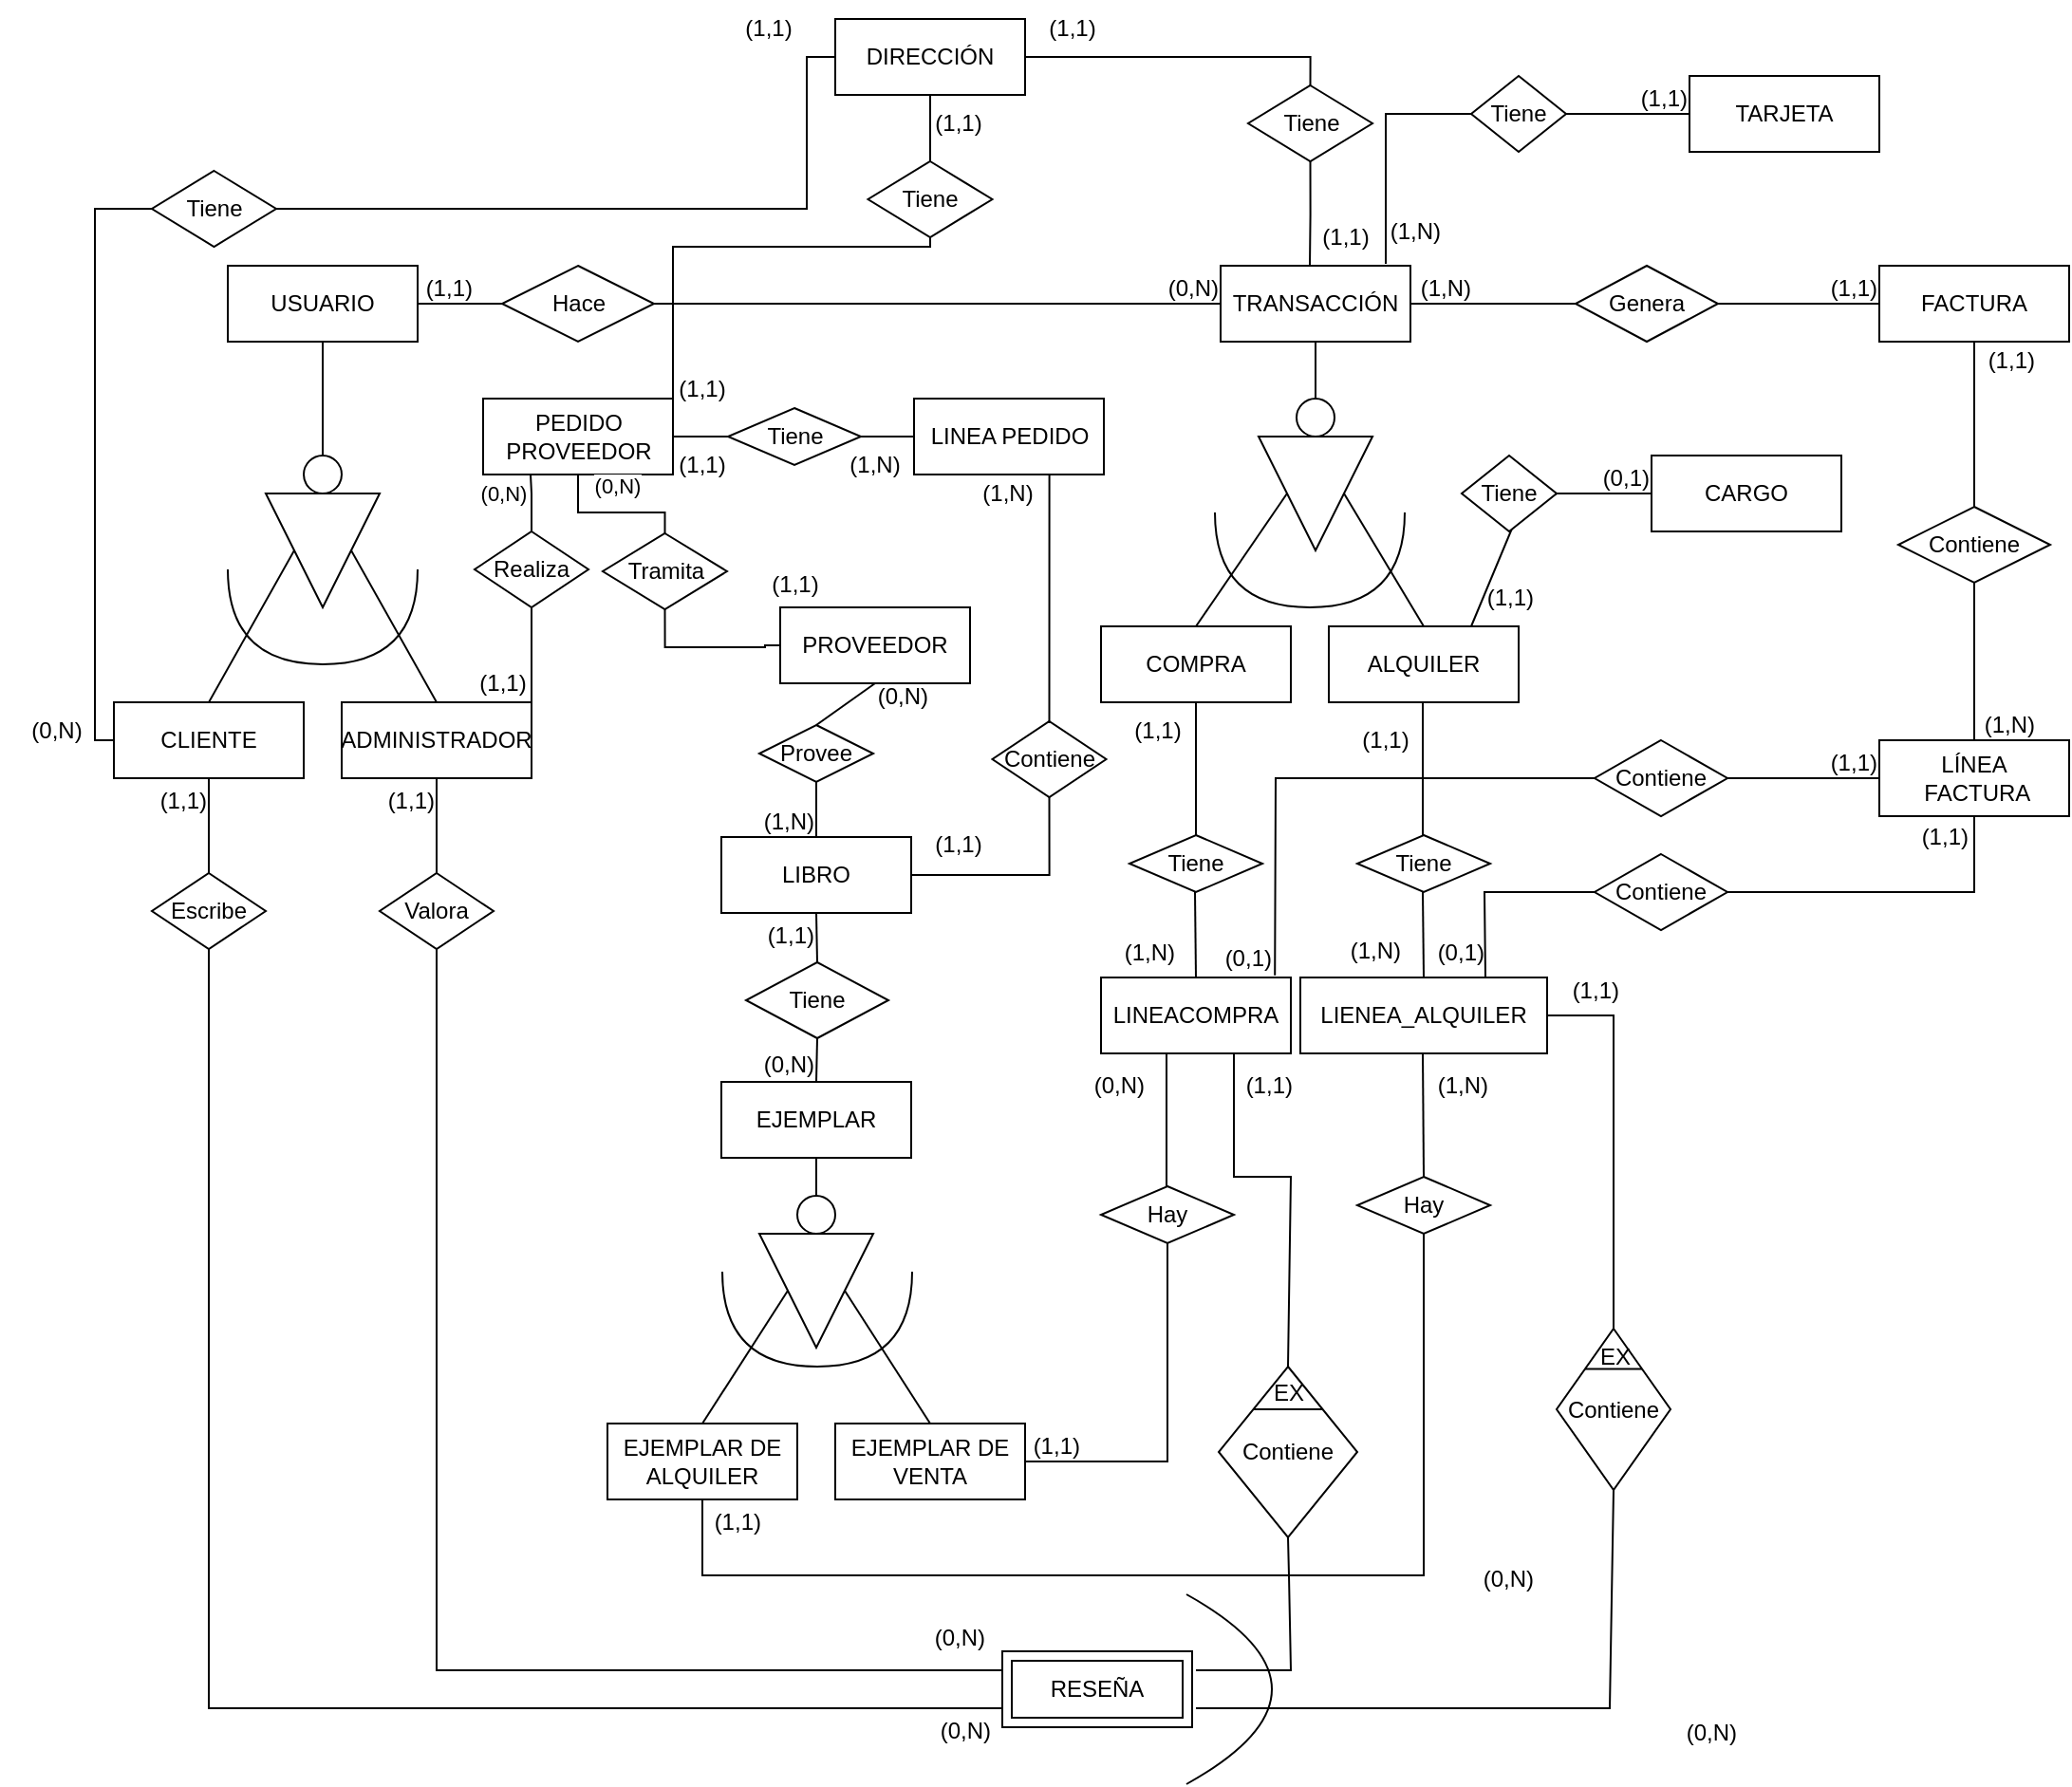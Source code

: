 <mxfile version="26.0.13">
  <diagram id="R2lEEEUBdFMjLlhIrx00" name="Page-1">
    <mxGraphModel dx="1678" dy="2019" grid="1" gridSize="10" guides="1" tooltips="1" connect="1" arrows="1" fold="1" page="1" pageScale="1" pageWidth="850" pageHeight="1100" math="0" shadow="0" extFonts="Permanent Marker^https://fonts.googleapis.com/css?family=Permanent+Marker">
      <root>
        <mxCell id="0" />
        <mxCell id="1" parent="0" />
        <mxCell id="oxlZo_RNe2t6R8mUSxhu-1" value="LIBRO" style="whiteSpace=wrap;html=1;align=center;" parent="1" vertex="1">
          <mxGeometry x="380" y="21" width="100" height="40" as="geometry" />
        </mxCell>
        <mxCell id="oxlZo_RNe2t6R8mUSxhu-2" value="EJEMPLAR" style="whiteSpace=wrap;html=1;align=center;" parent="1" vertex="1">
          <mxGeometry x="380" y="150" width="100" height="40" as="geometry" />
        </mxCell>
        <mxCell id="oxlZo_RNe2t6R8mUSxhu-3" value="EJEMPLAR DE ALQUILER" style="whiteSpace=wrap;html=1;align=center;" parent="1" vertex="1">
          <mxGeometry x="320" y="330" width="100" height="40" as="geometry" />
        </mxCell>
        <mxCell id="oxlZo_RNe2t6R8mUSxhu-4" value="EJEMPLAR DE VENTA" style="whiteSpace=wrap;html=1;align=center;" parent="1" vertex="1">
          <mxGeometry x="440" y="330" width="100" height="40" as="geometry" />
        </mxCell>
        <mxCell id="oxlZo_RNe2t6R8mUSxhu-6" value="USUARIO" style="whiteSpace=wrap;html=1;align=center;" parent="1" vertex="1">
          <mxGeometry x="120" y="-280" width="100" height="40" as="geometry" />
        </mxCell>
        <mxCell id="rbXRn1VliPKEy0PFDkKv-22" value="" style="edgeStyle=orthogonalEdgeStyle;rounded=0;orthogonalLoop=1;jettySize=auto;html=1;exitX=0;exitY=0.5;exitDx=0;exitDy=0;entryX=0;entryY=0.5;entryDx=0;entryDy=0;endArrow=none;startFill=0;" parent="1" source="eLg6kChl8dTraK4xcu2L-25" target="rbXRn1VliPKEy0PFDkKv-21" edge="1">
          <mxGeometry relative="1" as="geometry">
            <mxPoint x="-5" y="-30" as="sourcePoint" />
            <mxPoint x="425" y="-370" as="targetPoint" />
            <Array as="points">
              <mxPoint x="50" y="-310" />
              <mxPoint x="425" y="-310" />
              <mxPoint x="425" y="-390" />
            </Array>
          </mxGeometry>
        </mxCell>
        <mxCell id="oxlZo_RNe2t6R8mUSxhu-8" value="CLIENTE" style="whiteSpace=wrap;html=1;align=center;" parent="1" vertex="1">
          <mxGeometry x="60" y="-50" width="100" height="40" as="geometry" />
        </mxCell>
        <mxCell id="oxlZo_RNe2t6R8mUSxhu-9" value="ADMINISTRADOR" style="whiteSpace=wrap;html=1;align=center;" parent="1" vertex="1">
          <mxGeometry x="180" y="-50" width="100" height="40" as="geometry" />
        </mxCell>
        <mxCell id="oxlZo_RNe2t6R8mUSxhu-13" value="" style="triangle;whiteSpace=wrap;html=1;rotation=90;" parent="1" vertex="1">
          <mxGeometry x="140" y="-160" width="60" height="60" as="geometry" />
        </mxCell>
        <mxCell id="oxlZo_RNe2t6R8mUSxhu-14" value="" style="endArrow=none;html=1;rounded=0;entryX=0.5;entryY=1;entryDx=0;entryDy=0;exitX=0.5;exitY=0;exitDx=0;exitDy=0;" parent="1" source="oxlZo_RNe2t6R8mUSxhu-17" target="oxlZo_RNe2t6R8mUSxhu-6" edge="1">
          <mxGeometry width="50" height="50" relative="1" as="geometry">
            <mxPoint x="170" y="-190" as="sourcePoint" />
            <mxPoint x="450" y="-20" as="targetPoint" />
          </mxGeometry>
        </mxCell>
        <mxCell id="oxlZo_RNe2t6R8mUSxhu-15" value="" style="endArrow=none;html=1;rounded=0;entryX=0.5;entryY=1;entryDx=0;entryDy=0;exitX=0.5;exitY=0;exitDx=0;exitDy=0;" parent="1" source="oxlZo_RNe2t6R8mUSxhu-8" target="oxlZo_RNe2t6R8mUSxhu-13" edge="1">
          <mxGeometry width="50" height="50" relative="1" as="geometry">
            <mxPoint x="400" y="30" as="sourcePoint" />
            <mxPoint x="450" y="-20" as="targetPoint" />
          </mxGeometry>
        </mxCell>
        <mxCell id="oxlZo_RNe2t6R8mUSxhu-16" value="" style="endArrow=none;html=1;rounded=0;entryX=0.5;entryY=0;entryDx=0;entryDy=0;exitX=0.5;exitY=0;exitDx=0;exitDy=0;" parent="1" source="oxlZo_RNe2t6R8mUSxhu-9" target="oxlZo_RNe2t6R8mUSxhu-13" edge="1">
          <mxGeometry width="50" height="50" relative="1" as="geometry">
            <mxPoint x="400" y="30" as="sourcePoint" />
            <mxPoint x="450" y="-20" as="targetPoint" />
          </mxGeometry>
        </mxCell>
        <mxCell id="oxlZo_RNe2t6R8mUSxhu-17" value="" style="ellipse;whiteSpace=wrap;html=1;aspect=fixed;" parent="1" vertex="1">
          <mxGeometry x="160" y="-180" width="20" height="20" as="geometry" />
        </mxCell>
        <mxCell id="oxlZo_RNe2t6R8mUSxhu-20" value="" style="triangle;whiteSpace=wrap;html=1;rotation=90;" parent="1" vertex="1">
          <mxGeometry x="400" y="230" width="60" height="60" as="geometry" />
        </mxCell>
        <mxCell id="oxlZo_RNe2t6R8mUSxhu-21" value="" style="ellipse;whiteSpace=wrap;html=1;aspect=fixed;" parent="1" vertex="1">
          <mxGeometry x="420" y="210" width="20" height="20" as="geometry" />
        </mxCell>
        <mxCell id="oxlZo_RNe2t6R8mUSxhu-23" value="" style="endArrow=none;html=1;rounded=0;entryX=0.5;entryY=1;entryDx=0;entryDy=0;exitX=0.5;exitY=0;exitDx=0;exitDy=0;" parent="1" source="oxlZo_RNe2t6R8mUSxhu-3" target="oxlZo_RNe2t6R8mUSxhu-20" edge="1">
          <mxGeometry width="50" height="50" relative="1" as="geometry">
            <mxPoint x="215" y="140" as="sourcePoint" />
            <mxPoint x="265" y="90" as="targetPoint" />
          </mxGeometry>
        </mxCell>
        <mxCell id="oxlZo_RNe2t6R8mUSxhu-24" value="" style="endArrow=none;html=1;rounded=0;entryX=0.5;entryY=0;entryDx=0;entryDy=0;exitX=0.5;exitY=0;exitDx=0;exitDy=0;" parent="1" source="oxlZo_RNe2t6R8mUSxhu-4" target="oxlZo_RNe2t6R8mUSxhu-20" edge="1">
          <mxGeometry width="50" height="50" relative="1" as="geometry">
            <mxPoint x="215" y="140" as="sourcePoint" />
            <mxPoint x="265" y="90" as="targetPoint" />
          </mxGeometry>
        </mxCell>
        <mxCell id="oxlZo_RNe2t6R8mUSxhu-25" value="Tiene" style="shape=rhombus;perimeter=rhombusPerimeter;whiteSpace=wrap;html=1;align=center;" parent="1" vertex="1">
          <mxGeometry x="393" y="87" width="75" height="40" as="geometry" />
        </mxCell>
        <mxCell id="oxlZo_RNe2t6R8mUSxhu-26" value="" style="endArrow=none;html=1;rounded=0;entryX=0.5;entryY=1;entryDx=0;entryDy=0;exitX=0.5;exitY=0;exitDx=0;exitDy=0;" parent="1" source="oxlZo_RNe2t6R8mUSxhu-25" target="oxlZo_RNe2t6R8mUSxhu-1" edge="1">
          <mxGeometry relative="1" as="geometry">
            <mxPoint x="165" y="30" as="sourcePoint" />
            <mxPoint x="325" y="30" as="targetPoint" />
          </mxGeometry>
        </mxCell>
        <mxCell id="oxlZo_RNe2t6R8mUSxhu-27" value="(1,1)" style="resizable=0;html=1;whiteSpace=wrap;align=right;verticalAlign=bottom;" parent="oxlZo_RNe2t6R8mUSxhu-26" connectable="0" vertex="1">
          <mxGeometry x="1" relative="1" as="geometry">
            <mxPoint y="20" as="offset" />
          </mxGeometry>
        </mxCell>
        <mxCell id="oxlZo_RNe2t6R8mUSxhu-28" value="" style="endArrow=none;html=1;rounded=0;exitX=0.5;exitY=1;exitDx=0;exitDy=0;entryX=0.5;entryY=0;entryDx=0;entryDy=0;" parent="1" source="oxlZo_RNe2t6R8mUSxhu-25" target="oxlZo_RNe2t6R8mUSxhu-2" edge="1">
          <mxGeometry relative="1" as="geometry">
            <mxPoint x="165" y="30" as="sourcePoint" />
            <mxPoint x="325" y="30" as="targetPoint" />
          </mxGeometry>
        </mxCell>
        <mxCell id="oxlZo_RNe2t6R8mUSxhu-29" value="(0,N)" style="resizable=0;html=1;whiteSpace=wrap;align=right;verticalAlign=bottom;" parent="oxlZo_RNe2t6R8mUSxhu-28" connectable="0" vertex="1">
          <mxGeometry x="1" relative="1" as="geometry" />
        </mxCell>
        <mxCell id="oxlZo_RNe2t6R8mUSxhu-31" value="TRANSACCIÓN" style="whiteSpace=wrap;html=1;align=center;" parent="1" vertex="1">
          <mxGeometry x="643" y="-280" width="100" height="40" as="geometry" />
        </mxCell>
        <mxCell id="oxlZo_RNe2t6R8mUSxhu-32" value="Hace" style="shape=rhombus;perimeter=rhombusPerimeter;whiteSpace=wrap;html=1;align=center;" parent="1" vertex="1">
          <mxGeometry x="264.5" y="-280" width="80" height="40" as="geometry" />
        </mxCell>
        <mxCell id="oxlZo_RNe2t6R8mUSxhu-34" value="" style="endArrow=none;html=1;rounded=0;" parent="1" source="oxlZo_RNe2t6R8mUSxhu-32" target="oxlZo_RNe2t6R8mUSxhu-6" edge="1">
          <mxGeometry relative="1" as="geometry">
            <mxPoint x="290" y="-260.34" as="sourcePoint" />
            <mxPoint x="220" y="-260" as="targetPoint" />
          </mxGeometry>
        </mxCell>
        <mxCell id="oxlZo_RNe2t6R8mUSxhu-35" value="(1,1)" style="resizable=0;html=1;whiteSpace=wrap;align=right;verticalAlign=bottom;" parent="oxlZo_RNe2t6R8mUSxhu-34" connectable="0" vertex="1">
          <mxGeometry x="1" relative="1" as="geometry">
            <mxPoint x="30" as="offset" />
          </mxGeometry>
        </mxCell>
        <mxCell id="oxlZo_RNe2t6R8mUSxhu-36" value="" style="endArrow=none;html=1;rounded=0;entryX=0;entryY=0.5;entryDx=0;entryDy=0;exitX=1;exitY=0.5;exitDx=0;exitDy=0;" parent="1" source="oxlZo_RNe2t6R8mUSxhu-32" target="oxlZo_RNe2t6R8mUSxhu-31" edge="1">
          <mxGeometry relative="1" as="geometry">
            <mxPoint x="254.5" y="-310" as="sourcePoint" />
            <mxPoint x="414.5" y="-310" as="targetPoint" />
          </mxGeometry>
        </mxCell>
        <mxCell id="oxlZo_RNe2t6R8mUSxhu-37" value="(0,N)" style="resizable=0;html=1;whiteSpace=wrap;align=right;verticalAlign=bottom;" parent="oxlZo_RNe2t6R8mUSxhu-36" connectable="0" vertex="1">
          <mxGeometry x="1" relative="1" as="geometry" />
        </mxCell>
        <mxCell id="oxlZo_RNe2t6R8mUSxhu-39" value="" style="endArrow=none;html=1;rounded=0;edgeStyle=orthogonalEdgeStyle;curved=1;" parent="1" edge="1">
          <mxGeometry width="50" height="50" relative="1" as="geometry">
            <mxPoint x="120" y="-120" as="sourcePoint" />
            <mxPoint x="220" y="-120" as="targetPoint" />
            <Array as="points">
              <mxPoint x="120" y="-70" />
              <mxPoint x="220" y="-70" />
            </Array>
          </mxGeometry>
        </mxCell>
        <mxCell id="oxlZo_RNe2t6R8mUSxhu-40" value="Escribe" style="shape=rhombus;perimeter=rhombusPerimeter;whiteSpace=wrap;html=1;align=center;" parent="1" vertex="1">
          <mxGeometry x="80" y="40" width="60" height="40" as="geometry" />
        </mxCell>
        <mxCell id="oxlZo_RNe2t6R8mUSxhu-41" value="Valora" style="shape=rhombus;perimeter=rhombusPerimeter;whiteSpace=wrap;html=1;align=center;" parent="1" vertex="1">
          <mxGeometry x="200" y="40" width="60" height="40" as="geometry" />
        </mxCell>
        <mxCell id="oxlZo_RNe2t6R8mUSxhu-42" value="" style="endArrow=none;html=1;rounded=0;exitX=0.5;exitY=0;exitDx=0;exitDy=0;entryX=0.5;entryY=1;entryDx=0;entryDy=0;" parent="1" source="oxlZo_RNe2t6R8mUSxhu-40" target="oxlZo_RNe2t6R8mUSxhu-8" edge="1">
          <mxGeometry relative="1" as="geometry">
            <mxPoint x="70" y="30" as="sourcePoint" />
            <mxPoint x="230" y="30" as="targetPoint" />
          </mxGeometry>
        </mxCell>
        <mxCell id="oxlZo_RNe2t6R8mUSxhu-43" value="(1,1)" style="resizable=0;html=1;whiteSpace=wrap;align=right;verticalAlign=bottom;" parent="oxlZo_RNe2t6R8mUSxhu-42" connectable="0" vertex="1">
          <mxGeometry x="1" relative="1" as="geometry">
            <mxPoint y="20" as="offset" />
          </mxGeometry>
        </mxCell>
        <mxCell id="oxlZo_RNe2t6R8mUSxhu-44" value="" style="endArrow=none;html=1;rounded=0;exitX=0.5;exitY=1;exitDx=0;exitDy=0;entryX=0;entryY=0.75;entryDx=0;entryDy=0;" parent="1" source="oxlZo_RNe2t6R8mUSxhu-40" edge="1">
          <mxGeometry relative="1" as="geometry">
            <mxPoint x="60" y="20" as="sourcePoint" />
            <mxPoint x="528" y="480" as="targetPoint" />
            <Array as="points">
              <mxPoint x="110" y="480" />
            </Array>
          </mxGeometry>
        </mxCell>
        <mxCell id="oxlZo_RNe2t6R8mUSxhu-45" value="(0,N)" style="resizable=0;html=1;whiteSpace=wrap;align=right;verticalAlign=bottom;" parent="oxlZo_RNe2t6R8mUSxhu-44" connectable="0" vertex="1">
          <mxGeometry x="1" relative="1" as="geometry">
            <mxPoint x="-5" y="20" as="offset" />
          </mxGeometry>
        </mxCell>
        <mxCell id="oxlZo_RNe2t6R8mUSxhu-46" value="" style="endArrow=none;html=1;rounded=0;exitX=0.5;exitY=1;exitDx=0;exitDy=0;entryX=0;entryY=0.25;entryDx=0;entryDy=0;" parent="1" source="oxlZo_RNe2t6R8mUSxhu-41" edge="1">
          <mxGeometry relative="1" as="geometry">
            <mxPoint x="200" y="110" as="sourcePoint" />
            <mxPoint x="528" y="460" as="targetPoint" />
            <Array as="points">
              <mxPoint x="230" y="460" />
            </Array>
          </mxGeometry>
        </mxCell>
        <mxCell id="oxlZo_RNe2t6R8mUSxhu-47" value="(0,N)" style="resizable=0;html=1;whiteSpace=wrap;align=right;verticalAlign=bottom;" parent="oxlZo_RNe2t6R8mUSxhu-46" connectable="0" vertex="1">
          <mxGeometry x="1" relative="1" as="geometry">
            <mxPoint x="-8" y="-9" as="offset" />
          </mxGeometry>
        </mxCell>
        <mxCell id="v76QlJ5Sfsqf30voASOo-45" value="(0,N)" style="resizable=0;html=1;whiteSpace=wrap;align=right;verticalAlign=bottom;" parent="oxlZo_RNe2t6R8mUSxhu-46" connectable="0" vertex="1">
          <mxGeometry x="1" relative="1" as="geometry">
            <mxPoint x="388" y="41" as="offset" />
          </mxGeometry>
        </mxCell>
        <mxCell id="oxlZo_RNe2t6R8mUSxhu-48" value="" style="endArrow=none;html=1;rounded=0;entryX=0.5;entryY=1;entryDx=0;entryDy=0;exitX=0.5;exitY=0;exitDx=0;exitDy=0;" parent="1" source="oxlZo_RNe2t6R8mUSxhu-41" target="oxlZo_RNe2t6R8mUSxhu-9" edge="1">
          <mxGeometry relative="1" as="geometry">
            <mxPoint x="60" y="70" as="sourcePoint" />
            <mxPoint x="220" y="70" as="targetPoint" />
          </mxGeometry>
        </mxCell>
        <mxCell id="oxlZo_RNe2t6R8mUSxhu-49" value="(1,1)" style="resizable=0;html=1;whiteSpace=wrap;align=right;verticalAlign=bottom;" parent="oxlZo_RNe2t6R8mUSxhu-48" connectable="0" vertex="1">
          <mxGeometry x="1" relative="1" as="geometry">
            <mxPoint y="20" as="offset" />
          </mxGeometry>
        </mxCell>
        <mxCell id="oxlZo_RNe2t6R8mUSxhu-51" value="" style="endArrow=none;html=1;rounded=0;exitX=0.5;exitY=1;exitDx=0;exitDy=0;" parent="1" source="uGOtj3Z7KAEZLXd6OW_a-27" edge="1">
          <mxGeometry relative="1" as="geometry">
            <mxPoint x="850" y="470" as="sourcePoint" />
            <mxPoint x="630" y="480" as="targetPoint" />
            <Array as="points">
              <mxPoint x="848" y="480" />
            </Array>
          </mxGeometry>
        </mxCell>
        <mxCell id="oxlZo_RNe2t6R8mUSxhu-55" value="Hay" style="shape=rhombus;perimeter=rhombusPerimeter;whiteSpace=wrap;html=1;align=center;" parent="1" vertex="1">
          <mxGeometry x="580" y="205" width="70" height="30" as="geometry" />
        </mxCell>
        <mxCell id="oxlZo_RNe2t6R8mUSxhu-58" value="" style="endArrow=none;html=1;rounded=0;entryX=1;entryY=0.5;entryDx=0;entryDy=0;exitX=0.5;exitY=1;exitDx=0;exitDy=0;" parent="1" source="oxlZo_RNe2t6R8mUSxhu-55" target="oxlZo_RNe2t6R8mUSxhu-4" edge="1">
          <mxGeometry relative="1" as="geometry">
            <mxPoint x="595" y="110" as="sourcePoint" />
            <mxPoint x="595" y="340" as="targetPoint" />
            <Array as="points">
              <mxPoint x="615" y="350" />
              <mxPoint x="595" y="350" />
            </Array>
          </mxGeometry>
        </mxCell>
        <mxCell id="oxlZo_RNe2t6R8mUSxhu-59" value="(1,1)" style="resizable=0;html=1;whiteSpace=wrap;align=right;verticalAlign=bottom;" parent="oxlZo_RNe2t6R8mUSxhu-58" connectable="0" vertex="1">
          <mxGeometry x="1" relative="1" as="geometry">
            <mxPoint x="30" as="offset" />
          </mxGeometry>
        </mxCell>
        <mxCell id="oxlZo_RNe2t6R8mUSxhu-60" value="" style="endArrow=none;html=1;rounded=0;edgeStyle=orthogonalEdgeStyle;curved=1;" parent="1" edge="1">
          <mxGeometry width="50" height="50" relative="1" as="geometry">
            <mxPoint x="380.5" y="250" as="sourcePoint" />
            <mxPoint x="480.5" y="250" as="targetPoint" />
            <Array as="points">
              <mxPoint x="380.5" y="300" />
              <mxPoint x="480.5" y="300" />
            </Array>
          </mxGeometry>
        </mxCell>
        <mxCell id="HpdBB7yCRf10ZCwWjZ14-1" value="COMPRA" style="whiteSpace=wrap;html=1;align=center;" parent="1" vertex="1">
          <mxGeometry x="580" y="-90" width="100" height="40" as="geometry" />
        </mxCell>
        <mxCell id="HpdBB7yCRf10ZCwWjZ14-2" value="ALQUILER" style="whiteSpace=wrap;html=1;align=center;" parent="1" vertex="1">
          <mxGeometry x="700" y="-90" width="100" height="40" as="geometry" />
        </mxCell>
        <mxCell id="HpdBB7yCRf10ZCwWjZ14-3" value="" style="triangle;whiteSpace=wrap;html=1;rotation=90;" parent="1" vertex="1">
          <mxGeometry x="663" y="-190" width="60" height="60" as="geometry" />
        </mxCell>
        <mxCell id="HpdBB7yCRf10ZCwWjZ14-4" value="" style="endArrow=none;html=1;rounded=0;entryX=0.5;entryY=1;entryDx=0;entryDy=0;exitX=0.5;exitY=0;exitDx=0;exitDy=0;" parent="1" source="HpdBB7yCRf10ZCwWjZ14-1" target="HpdBB7yCRf10ZCwWjZ14-3" edge="1">
          <mxGeometry width="50" height="50" relative="1" as="geometry">
            <mxPoint x="923" y="10" as="sourcePoint" />
            <mxPoint x="973" y="-40" as="targetPoint" />
          </mxGeometry>
        </mxCell>
        <mxCell id="HpdBB7yCRf10ZCwWjZ14-5" value="" style="endArrow=none;html=1;rounded=0;entryX=0.5;entryY=0;entryDx=0;entryDy=0;exitX=0.5;exitY=0;exitDx=0;exitDy=0;" parent="1" source="HpdBB7yCRf10ZCwWjZ14-2" target="HpdBB7yCRf10ZCwWjZ14-3" edge="1">
          <mxGeometry width="50" height="50" relative="1" as="geometry">
            <mxPoint x="923" y="10" as="sourcePoint" />
            <mxPoint x="973" y="-40" as="targetPoint" />
          </mxGeometry>
        </mxCell>
        <mxCell id="HpdBB7yCRf10ZCwWjZ14-6" value="" style="ellipse;whiteSpace=wrap;html=1;aspect=fixed;" parent="1" vertex="1">
          <mxGeometry x="683" y="-210" width="20" height="20" as="geometry" />
        </mxCell>
        <mxCell id="HpdBB7yCRf10ZCwWjZ14-7" value="" style="endArrow=none;html=1;rounded=0;edgeStyle=orthogonalEdgeStyle;curved=1;" parent="1" edge="1">
          <mxGeometry width="50" height="50" relative="1" as="geometry">
            <mxPoint x="640" y="-150" as="sourcePoint" />
            <mxPoint x="740" y="-150" as="targetPoint" />
            <Array as="points">
              <mxPoint x="640" y="-100" />
              <mxPoint x="740" y="-100" />
            </Array>
          </mxGeometry>
        </mxCell>
        <mxCell id="HpdBB7yCRf10ZCwWjZ14-9" value="" style="endArrow=none;html=1;rounded=0;entryX=0.5;entryY=1;entryDx=0;entryDy=0;exitX=0.5;exitY=0;exitDx=0;exitDy=0;" parent="1" source="HpdBB7yCRf10ZCwWjZ14-6" target="oxlZo_RNe2t6R8mUSxhu-31" edge="1">
          <mxGeometry width="50" height="50" relative="1" as="geometry">
            <mxPoint x="410" as="sourcePoint" />
            <mxPoint x="460" y="-60" as="targetPoint" />
          </mxGeometry>
        </mxCell>
        <mxCell id="HpdBB7yCRf10ZCwWjZ14-12" value="Hay" style="shape=rhombus;perimeter=rhombusPerimeter;whiteSpace=wrap;html=1;align=center;" parent="1" vertex="1">
          <mxGeometry x="715" y="200" width="70" height="30" as="geometry" />
        </mxCell>
        <mxCell id="HpdBB7yCRf10ZCwWjZ14-13" value="" style="endArrow=none;html=1;rounded=0;exitX=0.5;exitY=1;exitDx=0;exitDy=0;entryX=0.5;entryY=1;entryDx=0;entryDy=0;" parent="1" source="HpdBB7yCRf10ZCwWjZ14-12" target="oxlZo_RNe2t6R8mUSxhu-3" edge="1">
          <mxGeometry relative="1" as="geometry">
            <mxPoint x="690" y="120" as="sourcePoint" />
            <mxPoint x="390" y="410" as="targetPoint" />
            <Array as="points">
              <mxPoint x="750" y="410" />
              <mxPoint x="370" y="410" />
            </Array>
          </mxGeometry>
        </mxCell>
        <mxCell id="HpdBB7yCRf10ZCwWjZ14-14" value="(1,1)" style="resizable=0;html=1;whiteSpace=wrap;align=right;verticalAlign=bottom;" parent="HpdBB7yCRf10ZCwWjZ14-13" connectable="0" vertex="1">
          <mxGeometry x="1" relative="1" as="geometry">
            <mxPoint x="32" y="20" as="offset" />
          </mxGeometry>
        </mxCell>
        <mxCell id="zrALOh_g4uG0g2K5I3Rx-2" value="FACTURA" style="whiteSpace=wrap;html=1;align=center;" parent="1" vertex="1">
          <mxGeometry x="990" y="-280" width="100" height="40" as="geometry" />
        </mxCell>
        <mxCell id="zrALOh_g4uG0g2K5I3Rx-11" value="LÍNEA&lt;div&gt;&amp;nbsp;FACTURA&lt;/div&gt;" style="whiteSpace=wrap;html=1;align=center;" parent="1" vertex="1">
          <mxGeometry x="990" y="-30" width="100" height="40" as="geometry" />
        </mxCell>
        <mxCell id="rbXRn1VliPKEy0PFDkKv-12" value="" style="edgeStyle=orthogonalEdgeStyle;rounded=0;orthogonalLoop=1;jettySize=auto;html=1;endArrow=none;startFill=0;" parent="1" source="rbXRn1VliPKEy0PFDkKv-2" target="rbXRn1VliPKEy0PFDkKv-11" edge="1">
          <mxGeometry relative="1" as="geometry" />
        </mxCell>
        <mxCell id="rbXRn1VliPKEy0PFDkKv-28" style="edgeStyle=orthogonalEdgeStyle;rounded=0;orthogonalLoop=1;jettySize=auto;html=1;exitX=1;exitY=0;exitDx=0;exitDy=0;entryX=0.5;entryY=1;entryDx=0;entryDy=0;endArrow=none;startFill=0;" parent="1" source="rbXRn1VliPKEy0PFDkKv-2" target="rbXRn1VliPKEy0PFDkKv-21" edge="1">
          <mxGeometry relative="1" as="geometry" />
        </mxCell>
        <mxCell id="rbXRn1VliPKEy0PFDkKv-34" value="" style="edgeStyle=orthogonalEdgeStyle;rounded=0;orthogonalLoop=1;jettySize=auto;html=1;exitX=0.5;exitY=1;exitDx=0;exitDy=0;endArrow=none;startFill=0;" parent="1" source="eLg6kChl8dTraK4xcu2L-31" target="rbXRn1VliPKEy0PFDkKv-33" edge="1">
          <mxGeometry relative="1" as="geometry">
            <mxPoint x="310.0" y="-160" as="sourcePoint" />
          </mxGeometry>
        </mxCell>
        <mxCell id="rbXRn1VliPKEy0PFDkKv-2" value="PEDIDO PROVEEDOR" style="whiteSpace=wrap;html=1;align=center;" parent="1" vertex="1">
          <mxGeometry x="254.5" y="-210" width="100" height="40" as="geometry" />
        </mxCell>
        <mxCell id="rbXRn1VliPKEy0PFDkKv-7" value="" style="edgeStyle=orthogonalEdgeStyle;rounded=0;orthogonalLoop=1;jettySize=auto;html=1;endArrow=none;startFill=0;entryX=0.25;entryY=1;entryDx=0;entryDy=0;" parent="1" source="rbXRn1VliPKEy0PFDkKv-3" target="rbXRn1VliPKEy0PFDkKv-2" edge="1">
          <mxGeometry relative="1" as="geometry" />
        </mxCell>
        <mxCell id="rbXRn1VliPKEy0PFDkKv-8" value="(0,N)" style="edgeLabel;html=1;align=center;verticalAlign=middle;resizable=0;points=[];" parent="rbXRn1VliPKEy0PFDkKv-7" vertex="1" connectable="0">
          <mxGeometry x="0.381" relative="1" as="geometry">
            <mxPoint x="-15" as="offset" />
          </mxGeometry>
        </mxCell>
        <mxCell id="rbXRn1VliPKEy0PFDkKv-3" value="Realiza" style="shape=rhombus;perimeter=rhombusPerimeter;whiteSpace=wrap;html=1;align=center;" parent="1" vertex="1">
          <mxGeometry x="250" y="-140" width="60" height="40" as="geometry" />
        </mxCell>
        <mxCell id="rbXRn1VliPKEy0PFDkKv-6" value="" style="endArrow=none;html=1;rounded=0;exitX=1;exitY=0;exitDx=0;exitDy=0;entryX=0.5;entryY=1;entryDx=0;entryDy=0;" parent="1" source="oxlZo_RNe2t6R8mUSxhu-9" target="rbXRn1VliPKEy0PFDkKv-3" edge="1">
          <mxGeometry width="50" height="50" relative="1" as="geometry">
            <mxPoint x="300" y="-120" as="sourcePoint" />
            <mxPoint x="350" y="-170" as="targetPoint" />
          </mxGeometry>
        </mxCell>
        <mxCell id="rbXRn1VliPKEy0PFDkKv-9" value="(1,1)" style="text;html=1;align=center;verticalAlign=middle;whiteSpace=wrap;rounded=0;" parent="1" vertex="1">
          <mxGeometry x="250" y="-75" width="30" height="30" as="geometry" />
        </mxCell>
        <mxCell id="rbXRn1VliPKEy0PFDkKv-13" style="edgeStyle=orthogonalEdgeStyle;rounded=0;orthogonalLoop=1;jettySize=auto;html=1;exitX=0.5;exitY=1;exitDx=0;exitDy=0;entryX=1;entryY=0.75;entryDx=0;entryDy=0;endArrow=none;startFill=0;" parent="1" source="eLg6kChl8dTraK4xcu2L-33" target="oxlZo_RNe2t6R8mUSxhu-1" edge="1">
          <mxGeometry relative="1" as="geometry">
            <Array as="points">
              <mxPoint x="553" y="41" />
              <mxPoint x="480" y="41" />
            </Array>
          </mxGeometry>
        </mxCell>
        <mxCell id="rbXRn1VliPKEy0PFDkKv-11" value="LINEA PEDIDO" style="whiteSpace=wrap;html=1;align=center;" parent="1" vertex="1">
          <mxGeometry x="481.5" y="-210" width="100" height="40" as="geometry" />
        </mxCell>
        <mxCell id="rbXRn1VliPKEy0PFDkKv-14" value="(1,1)" style="text;html=1;align=center;verticalAlign=middle;whiteSpace=wrap;rounded=0;" parent="1" vertex="1">
          <mxGeometry x="340" y="-190" width="60" height="30" as="geometry" />
        </mxCell>
        <mxCell id="rbXRn1VliPKEy0PFDkKv-15" value="(1,N)" style="text;html=1;align=center;verticalAlign=middle;whiteSpace=wrap;rounded=0;" parent="1" vertex="1">
          <mxGeometry x="431" y="-190" width="60" height="30" as="geometry" />
        </mxCell>
        <mxCell id="rbXRn1VliPKEy0PFDkKv-16" value="(1,N)" style="text;html=1;align=center;verticalAlign=middle;whiteSpace=wrap;rounded=0;" parent="1" vertex="1">
          <mxGeometry x="501" y="-175" width="60" height="30" as="geometry" />
        </mxCell>
        <mxCell id="rbXRn1VliPKEy0PFDkKv-17" value="(1,1&lt;span style=&quot;background-color: transparent; color: light-dark(rgb(0, 0, 0), rgb(255, 255, 255));&quot;&gt;)&lt;/span&gt;" style="text;html=1;align=center;verticalAlign=middle;whiteSpace=wrap;rounded=0;" parent="1" vertex="1">
          <mxGeometry x="475" y="10" width="60" height="30" as="geometry" />
        </mxCell>
        <mxCell id="rbXRn1VliPKEy0PFDkKv-25" style="edgeStyle=orthogonalEdgeStyle;rounded=0;orthogonalLoop=1;jettySize=auto;html=1;exitX=0.5;exitY=1;exitDx=0;exitDy=0;entryX=0.5;entryY=0;entryDx=0;entryDy=0;endArrow=none;startFill=0;" parent="1" source="eLg6kChl8dTraK4xcu2L-27" target="oxlZo_RNe2t6R8mUSxhu-31" edge="1">
          <mxGeometry relative="1" as="geometry">
            <Array as="points">
              <mxPoint x="690" y="-307" />
              <mxPoint x="690" y="-280" />
            </Array>
          </mxGeometry>
        </mxCell>
        <mxCell id="rbXRn1VliPKEy0PFDkKv-21" value="DIRECCIÓN" style="whiteSpace=wrap;html=1;align=center;" parent="1" vertex="1">
          <mxGeometry x="440" y="-410" width="100" height="40" as="geometry" />
        </mxCell>
        <mxCell id="rbXRn1VliPKEy0PFDkKv-23" value="(0,N)" style="text;html=1;align=center;verticalAlign=middle;whiteSpace=wrap;rounded=0;" parent="1" vertex="1">
          <mxGeometry y="-50" width="60" height="30" as="geometry" />
        </mxCell>
        <mxCell id="rbXRn1VliPKEy0PFDkKv-24" value="(1,1)" style="text;html=1;align=center;verticalAlign=middle;whiteSpace=wrap;rounded=0;" parent="1" vertex="1">
          <mxGeometry x="374.5" y="-420" width="60" height="30" as="geometry" />
        </mxCell>
        <mxCell id="rbXRn1VliPKEy0PFDkKv-26" value="(1,1)" style="text;html=1;align=center;verticalAlign=middle;whiteSpace=wrap;rounded=0;" parent="1" vertex="1">
          <mxGeometry x="535" y="-420" width="60" height="30" as="geometry" />
        </mxCell>
        <mxCell id="rbXRn1VliPKEy0PFDkKv-27" value="(1,1)" style="text;html=1;align=center;verticalAlign=middle;whiteSpace=wrap;rounded=0;" parent="1" vertex="1">
          <mxGeometry x="679" y="-310" width="60" height="30" as="geometry" />
        </mxCell>
        <mxCell id="rbXRn1VliPKEy0PFDkKv-29" value="(1,1)" style="text;html=1;align=center;verticalAlign=middle;whiteSpace=wrap;rounded=0;" parent="1" vertex="1">
          <mxGeometry x="474.5" y="-370" width="60" height="30" as="geometry" />
        </mxCell>
        <mxCell id="rbXRn1VliPKEy0PFDkKv-30" value="(1,1)" style="text;html=1;align=center;verticalAlign=middle;whiteSpace=wrap;rounded=0;" parent="1" vertex="1">
          <mxGeometry x="340" y="-230" width="60" height="30" as="geometry" />
        </mxCell>
        <mxCell id="rbXRn1VliPKEy0PFDkKv-33" value="PROVEEDOR" style="whiteSpace=wrap;html=1;align=center;" parent="1" vertex="1">
          <mxGeometry x="411" y="-100" width="100" height="40" as="geometry" />
        </mxCell>
        <mxCell id="rbXRn1VliPKEy0PFDkKv-35" value="(1,1)" style="text;html=1;align=center;verticalAlign=middle;whiteSpace=wrap;rounded=0;" parent="1" vertex="1">
          <mxGeometry x="388.5" y="-127" width="60" height="30" as="geometry" />
        </mxCell>
        <mxCell id="rbXRn1VliPKEy0PFDkKv-36" value="(0,N)" style="edgeLabel;html=1;align=center;verticalAlign=middle;resizable=0;points=[];" parent="1" vertex="1" connectable="0">
          <mxGeometry x="280.0" y="-160.001" as="geometry">
            <mxPoint x="45" y="-4" as="offset" />
          </mxGeometry>
        </mxCell>
        <mxCell id="stspvZmgWujVFdAq6yhH-1" value="LINEACOMPRA" style="whiteSpace=wrap;html=1;align=center;" parent="1" vertex="1">
          <mxGeometry x="580" y="95" width="100" height="40" as="geometry" />
        </mxCell>
        <mxCell id="stspvZmgWujVFdAq6yhH-2" value="LIENEA_ALQUILER" style="whiteSpace=wrap;html=1;align=center;" parent="1" vertex="1">
          <mxGeometry x="685" y="95" width="130" height="40" as="geometry" />
        </mxCell>
        <mxCell id="stspvZmgWujVFdAq6yhH-4" value="(1,1&lt;span style=&quot;background-color: transparent; color: light-dark(rgb(0, 0, 0), rgb(255, 255, 255));&quot;&gt;)&lt;/span&gt;" style="text;html=1;align=center;verticalAlign=middle;whiteSpace=wrap;rounded=0;" parent="1" vertex="1">
          <mxGeometry x="580" y="-50" width="60" height="30" as="geometry" />
        </mxCell>
        <mxCell id="stspvZmgWujVFdAq6yhH-11" value="(1,1&lt;span style=&quot;background-color: transparent; color: light-dark(rgb(0, 0, 0), rgb(255, 255, 255));&quot;&gt;)&lt;/span&gt;" style="text;html=1;align=center;verticalAlign=middle;whiteSpace=wrap;rounded=0;" parent="1" vertex="1">
          <mxGeometry x="700" y="-45" width="60" height="30" as="geometry" />
        </mxCell>
        <mxCell id="stspvZmgWujVFdAq6yhH-12" value="Tiene" style="shape=rhombus;perimeter=rhombusPerimeter;whiteSpace=wrap;html=1;align=center;" parent="1" vertex="1">
          <mxGeometry x="595" y="20" width="70" height="30" as="geometry" />
        </mxCell>
        <mxCell id="stspvZmgWujVFdAq6yhH-13" value="Tiene" style="shape=rhombus;perimeter=rhombusPerimeter;whiteSpace=wrap;html=1;align=center;" parent="1" vertex="1">
          <mxGeometry x="715" y="20" width="70" height="30" as="geometry" />
        </mxCell>
        <mxCell id="stspvZmgWujVFdAq6yhH-14" value="" style="endArrow=none;html=1;rounded=0;entryX=0.5;entryY=0;entryDx=0;entryDy=0;" parent="1" target="stspvZmgWujVFdAq6yhH-12" edge="1">
          <mxGeometry relative="1" as="geometry">
            <mxPoint x="630" y="-50" as="sourcePoint" />
            <mxPoint x="440" y="160" as="targetPoint" />
            <Array as="points" />
          </mxGeometry>
        </mxCell>
        <mxCell id="stspvZmgWujVFdAq6yhH-15" value="(1,N)" style="resizable=0;html=1;whiteSpace=wrap;align=right;verticalAlign=bottom;" parent="stspvZmgWujVFdAq6yhH-14" connectable="0" vertex="1">
          <mxGeometry x="1" relative="1" as="geometry">
            <mxPoint x="-10" y="70" as="offset" />
          </mxGeometry>
        </mxCell>
        <mxCell id="stspvZmgWujVFdAq6yhH-16" value="" style="endArrow=none;html=1;rounded=0;entryX=0.5;entryY=0;entryDx=0;entryDy=0;" parent="1" target="stspvZmgWujVFdAq6yhH-1" edge="1">
          <mxGeometry relative="1" as="geometry">
            <mxPoint x="629.5" y="50" as="sourcePoint" />
            <mxPoint x="630" y="90" as="targetPoint" />
            <Array as="points" />
          </mxGeometry>
        </mxCell>
        <mxCell id="stspvZmgWujVFdAq6yhH-17" value="(1,N)" style="resizable=0;html=1;whiteSpace=wrap;align=right;verticalAlign=bottom;" parent="stspvZmgWujVFdAq6yhH-16" connectable="0" vertex="1">
          <mxGeometry x="1" relative="1" as="geometry">
            <mxPoint x="110" y="-5" as="offset" />
          </mxGeometry>
        </mxCell>
        <mxCell id="stspvZmgWujVFdAq6yhH-18" value="" style="endArrow=none;html=1;rounded=0;entryX=0.5;entryY=0;entryDx=0;entryDy=0;" parent="1" edge="1">
          <mxGeometry relative="1" as="geometry">
            <mxPoint x="749.5" y="-50" as="sourcePoint" />
            <mxPoint x="749.5" y="20" as="targetPoint" />
            <Array as="points" />
          </mxGeometry>
        </mxCell>
        <mxCell id="stspvZmgWujVFdAq6yhH-20" value="" style="endArrow=none;html=1;rounded=0;entryX=0.5;entryY=0;entryDx=0;entryDy=0;" parent="1" target="stspvZmgWujVFdAq6yhH-2" edge="1">
          <mxGeometry relative="1" as="geometry">
            <mxPoint x="749.5" y="50" as="sourcePoint" />
            <mxPoint x="750" y="90" as="targetPoint" />
            <Array as="points" />
          </mxGeometry>
        </mxCell>
        <mxCell id="stspvZmgWujVFdAq6yhH-22" value="" style="endArrow=none;html=1;rounded=0;entryX=0.5;entryY=0;entryDx=0;entryDy=0;" parent="1" edge="1">
          <mxGeometry relative="1" as="geometry">
            <mxPoint x="614.5" y="135" as="sourcePoint" />
            <mxPoint x="614.5" y="205" as="targetPoint" />
            <Array as="points" />
          </mxGeometry>
        </mxCell>
        <mxCell id="stspvZmgWujVFdAq6yhH-23" value="(0,N)" style="resizable=0;html=1;whiteSpace=wrap;align=right;verticalAlign=bottom;" parent="stspvZmgWujVFdAq6yhH-22" connectable="0" vertex="1">
          <mxGeometry x="1" relative="1" as="geometry">
            <mxPoint x="-10" y="-45" as="offset" />
          </mxGeometry>
        </mxCell>
        <mxCell id="stspvZmgWujVFdAq6yhH-24" value="" style="endArrow=none;html=1;rounded=0;entryX=0.5;entryY=0;entryDx=0;entryDy=0;" parent="1" target="HpdBB7yCRf10ZCwWjZ14-12" edge="1">
          <mxGeometry relative="1" as="geometry">
            <mxPoint x="749.5" y="135" as="sourcePoint" />
            <mxPoint x="750" y="190" as="targetPoint" />
            <Array as="points" />
          </mxGeometry>
        </mxCell>
        <mxCell id="stspvZmgWujVFdAq6yhH-26" value="(1,N)" style="resizable=0;html=1;whiteSpace=wrap;align=right;verticalAlign=bottom;" parent="1" connectable="0" vertex="1">
          <mxGeometry x="785" y="160" as="geometry" />
        </mxCell>
        <mxCell id="uGOtj3Z7KAEZLXd6OW_a-20" value="" style="endArrow=none;html=1;rounded=0;exitX=0.5;exitY=0;exitDx=0;exitDy=0;" parent="1" source="uGOtj3Z7KAEZLXd6OW_a-25" edge="1">
          <mxGeometry width="50" height="50" relative="1" as="geometry">
            <mxPoint x="669.5" y="300" as="sourcePoint" />
            <mxPoint x="650" y="135" as="targetPoint" />
            <Array as="points">
              <mxPoint x="680" y="200" />
              <mxPoint x="650" y="200" />
            </Array>
          </mxGeometry>
        </mxCell>
        <mxCell id="uGOtj3Z7KAEZLXd6OW_a-26" value="" style="endArrow=none;html=1;rounded=0;entryX=0.5;entryY=1;entryDx=0;entryDy=0;" parent="1" target="uGOtj3Z7KAEZLXd6OW_a-25" edge="1">
          <mxGeometry width="50" height="50" relative="1" as="geometry">
            <mxPoint x="630" y="460" as="sourcePoint" />
            <mxPoint x="672" y="134" as="targetPoint" />
            <Array as="points">
              <mxPoint x="680" y="460" />
              <mxPoint x="679" y="410" />
            </Array>
          </mxGeometry>
        </mxCell>
        <mxCell id="uGOtj3Z7KAEZLXd6OW_a-25" value="Contiene" style="shape=rhombus;perimeter=rhombusPerimeter;whiteSpace=wrap;html=1;align=center;" parent="1" vertex="1">
          <mxGeometry x="642" y="300" width="73" height="90" as="geometry" />
        </mxCell>
        <mxCell id="uGOtj3Z7KAEZLXd6OW_a-27" value="Contiene" style="shape=rhombus;perimeter=rhombusPerimeter;whiteSpace=wrap;html=1;align=center;" parent="1" vertex="1">
          <mxGeometry x="820" y="280" width="60" height="85" as="geometry" />
        </mxCell>
        <mxCell id="uGOtj3Z7KAEZLXd6OW_a-29" value="" style="endArrow=none;html=1;rounded=0;exitX=0.5;exitY=0;exitDx=0;exitDy=0;entryX=1;entryY=0.5;entryDx=0;entryDy=0;" parent="1" source="uGOtj3Z7KAEZLXd6OW_a-27" target="stspvZmgWujVFdAq6yhH-2" edge="1">
          <mxGeometry width="50" height="50" relative="1" as="geometry">
            <mxPoint x="640" y="270" as="sourcePoint" />
            <mxPoint x="690" y="220" as="targetPoint" />
            <Array as="points">
              <mxPoint x="850" y="115" />
            </Array>
          </mxGeometry>
        </mxCell>
        <mxCell id="uGOtj3Z7KAEZLXd6OW_a-30" value="(1,1)" style="resizable=0;html=1;whiteSpace=wrap;align=right;verticalAlign=bottom;" parent="1" connectable="0" vertex="1">
          <mxGeometry x="628" y="140" as="geometry">
            <mxPoint x="54" y="20" as="offset" />
          </mxGeometry>
        </mxCell>
        <mxCell id="uGOtj3Z7KAEZLXd6OW_a-32" value="(1,1)" style="resizable=0;html=1;whiteSpace=wrap;align=right;verticalAlign=bottom;" parent="1" connectable="0" vertex="1">
          <mxGeometry x="800" y="90" as="geometry">
            <mxPoint x="54" y="20" as="offset" />
          </mxGeometry>
        </mxCell>
        <mxCell id="eLg6kChl8dTraK4xcu2L-5" value="Contiene" style="shape=rhombus;perimeter=rhombusPerimeter;whiteSpace=wrap;html=1;align=center;" parent="1" vertex="1">
          <mxGeometry x="1000" y="-153" width="80" height="40" as="geometry" />
        </mxCell>
        <mxCell id="eLg6kChl8dTraK4xcu2L-6" value="Genera" style="shape=rhombus;perimeter=rhombusPerimeter;whiteSpace=wrap;html=1;align=center;" parent="1" vertex="1">
          <mxGeometry x="830" y="-280" width="75" height="40" as="geometry" />
        </mxCell>
        <mxCell id="eLg6kChl8dTraK4xcu2L-7" value="" style="endArrow=none;html=1;rounded=0;exitX=0;exitY=0.5;exitDx=0;exitDy=0;entryX=1;entryY=0.5;entryDx=0;entryDy=0;" parent="1" source="eLg6kChl8dTraK4xcu2L-6" target="oxlZo_RNe2t6R8mUSxhu-31" edge="1">
          <mxGeometry relative="1" as="geometry">
            <mxPoint x="767.5" y="-230" as="sourcePoint" />
            <mxPoint x="927.5" y="-230" as="targetPoint" />
          </mxGeometry>
        </mxCell>
        <mxCell id="eLg6kChl8dTraK4xcu2L-8" value="(1,N)" style="resizable=0;html=1;whiteSpace=wrap;align=right;verticalAlign=bottom;" parent="eLg6kChl8dTraK4xcu2L-7" connectable="0" vertex="1">
          <mxGeometry x="1" relative="1" as="geometry">
            <mxPoint x="33" as="offset" />
          </mxGeometry>
        </mxCell>
        <mxCell id="eLg6kChl8dTraK4xcu2L-9" value="" style="endArrow=none;html=1;rounded=0;entryX=0;entryY=0.5;entryDx=0;entryDy=0;exitX=1;exitY=0.5;exitDx=0;exitDy=0;" parent="1" source="eLg6kChl8dTraK4xcu2L-6" target="zrALOh_g4uG0g2K5I3Rx-2" edge="1">
          <mxGeometry relative="1" as="geometry">
            <mxPoint x="610" y="-100" as="sourcePoint" />
            <mxPoint x="770" y="-100" as="targetPoint" />
          </mxGeometry>
        </mxCell>
        <mxCell id="eLg6kChl8dTraK4xcu2L-10" value="(1,1)" style="resizable=0;html=1;whiteSpace=wrap;align=right;verticalAlign=bottom;" parent="eLg6kChl8dTraK4xcu2L-9" connectable="0" vertex="1">
          <mxGeometry x="1" relative="1" as="geometry" />
        </mxCell>
        <mxCell id="eLg6kChl8dTraK4xcu2L-11" value="" style="endArrow=none;html=1;rounded=0;exitX=0.5;exitY=0;exitDx=0;exitDy=0;entryX=0.5;entryY=1;entryDx=0;entryDy=0;" parent="1" source="eLg6kChl8dTraK4xcu2L-5" target="zrALOh_g4uG0g2K5I3Rx-2" edge="1">
          <mxGeometry relative="1" as="geometry">
            <mxPoint x="1017" y="-200.69" as="sourcePoint" />
            <mxPoint x="930" y="-200.69" as="targetPoint" />
          </mxGeometry>
        </mxCell>
        <mxCell id="eLg6kChl8dTraK4xcu2L-12" value="(1,1)" style="resizable=0;html=1;whiteSpace=wrap;align=right;verticalAlign=bottom;" parent="eLg6kChl8dTraK4xcu2L-11" connectable="0" vertex="1">
          <mxGeometry x="1" relative="1" as="geometry">
            <mxPoint x="33" y="18" as="offset" />
          </mxGeometry>
        </mxCell>
        <mxCell id="eLg6kChl8dTraK4xcu2L-13" value="" style="endArrow=none;html=1;rounded=0;exitX=0.5;exitY=1;exitDx=0;exitDy=0;entryX=0.5;entryY=0;entryDx=0;entryDy=0;" parent="1" source="eLg6kChl8dTraK4xcu2L-5" target="zrALOh_g4uG0g2K5I3Rx-11" edge="1">
          <mxGeometry relative="1" as="geometry">
            <mxPoint x="982" y="-140" as="sourcePoint" />
            <mxPoint x="895" y="-140" as="targetPoint" />
          </mxGeometry>
        </mxCell>
        <mxCell id="eLg6kChl8dTraK4xcu2L-14" value="(1,N)" style="resizable=0;html=1;whiteSpace=wrap;align=right;verticalAlign=bottom;" parent="eLg6kChl8dTraK4xcu2L-13" connectable="0" vertex="1">
          <mxGeometry x="1" relative="1" as="geometry">
            <mxPoint x="33" as="offset" />
          </mxGeometry>
        </mxCell>
        <mxCell id="eLg6kChl8dTraK4xcu2L-15" value="Contiene" style="shape=rhombus;perimeter=rhombusPerimeter;whiteSpace=wrap;html=1;align=center;" parent="1" vertex="1">
          <mxGeometry x="840" y="-30" width="70" height="40" as="geometry" />
        </mxCell>
        <mxCell id="eLg6kChl8dTraK4xcu2L-16" value="" style="endArrow=none;html=1;rounded=0;entryX=0;entryY=0.5;entryDx=0;entryDy=0;exitX=1;exitY=0.5;exitDx=0;exitDy=0;" parent="1" source="eLg6kChl8dTraK4xcu2L-15" target="zrALOh_g4uG0g2K5I3Rx-11" edge="1">
          <mxGeometry relative="1" as="geometry">
            <mxPoint x="800" y="40" as="sourcePoint" />
            <mxPoint x="960" y="40" as="targetPoint" />
          </mxGeometry>
        </mxCell>
        <mxCell id="eLg6kChl8dTraK4xcu2L-17" value="(1,1)" style="resizable=0;html=1;whiteSpace=wrap;align=right;verticalAlign=bottom;" parent="eLg6kChl8dTraK4xcu2L-16" connectable="0" vertex="1">
          <mxGeometry x="1" relative="1" as="geometry" />
        </mxCell>
        <mxCell id="eLg6kChl8dTraK4xcu2L-18" value="" style="endArrow=none;html=1;rounded=0;exitX=0;exitY=0.5;exitDx=0;exitDy=0;entryX=0.916;entryY=-0.028;entryDx=0;entryDy=0;entryPerimeter=0;" parent="1" source="eLg6kChl8dTraK4xcu2L-15" target="stspvZmgWujVFdAq6yhH-1" edge="1">
          <mxGeometry relative="1" as="geometry">
            <mxPoint x="785" y="9.26" as="sourcePoint" />
            <mxPoint x="680" y="-10" as="targetPoint" />
            <Array as="points">
              <mxPoint x="672" y="-10" />
            </Array>
          </mxGeometry>
        </mxCell>
        <mxCell id="eLg6kChl8dTraK4xcu2L-19" value="(0,1)" style="resizable=0;html=1;whiteSpace=wrap;align=right;verticalAlign=bottom;" parent="eLg6kChl8dTraK4xcu2L-18" connectable="0" vertex="1">
          <mxGeometry x="1" relative="1" as="geometry" />
        </mxCell>
        <mxCell id="eLg6kChl8dTraK4xcu2L-20" value="Contiene" style="shape=rhombus;perimeter=rhombusPerimeter;whiteSpace=wrap;html=1;align=center;" parent="1" vertex="1">
          <mxGeometry x="840" y="30" width="70" height="40" as="geometry" />
        </mxCell>
        <mxCell id="eLg6kChl8dTraK4xcu2L-21" value="" style="endArrow=none;html=1;rounded=0;entryX=0.5;entryY=1;entryDx=0;entryDy=0;exitX=1;exitY=0.5;exitDx=0;exitDy=0;" parent="1" source="eLg6kChl8dTraK4xcu2L-20" target="zrALOh_g4uG0g2K5I3Rx-11" edge="1">
          <mxGeometry relative="1" as="geometry">
            <mxPoint x="920" y="50" as="sourcePoint" />
            <mxPoint x="990" y="49.26" as="targetPoint" />
            <Array as="points">
              <mxPoint x="1040" y="50" />
            </Array>
          </mxGeometry>
        </mxCell>
        <mxCell id="eLg6kChl8dTraK4xcu2L-22" value="(1,1)" style="resizable=0;html=1;whiteSpace=wrap;align=right;verticalAlign=bottom;" parent="eLg6kChl8dTraK4xcu2L-21" connectable="0" vertex="1">
          <mxGeometry x="1" relative="1" as="geometry">
            <mxPoint x="-2" y="19" as="offset" />
          </mxGeometry>
        </mxCell>
        <mxCell id="eLg6kChl8dTraK4xcu2L-23" value="" style="endArrow=none;html=1;rounded=0;exitX=0;exitY=0.5;exitDx=0;exitDy=0;entryX=0.75;entryY=0;entryDx=0;entryDy=0;" parent="1" source="eLg6kChl8dTraK4xcu2L-20" target="stspvZmgWujVFdAq6yhH-2" edge="1">
          <mxGeometry relative="1" as="geometry">
            <mxPoint x="850" as="sourcePoint" />
            <mxPoint x="682" y="104" as="targetPoint" />
            <Array as="points">
              <mxPoint x="782" y="50" />
            </Array>
          </mxGeometry>
        </mxCell>
        <mxCell id="eLg6kChl8dTraK4xcu2L-24" value="(0,1)" style="resizable=0;html=1;whiteSpace=wrap;align=right;verticalAlign=bottom;" parent="eLg6kChl8dTraK4xcu2L-23" connectable="0" vertex="1">
          <mxGeometry x="1" relative="1" as="geometry">
            <mxPoint x="1" y="-4" as="offset" />
          </mxGeometry>
        </mxCell>
        <mxCell id="eLg6kChl8dTraK4xcu2L-26" value="" style="edgeStyle=orthogonalEdgeStyle;rounded=0;orthogonalLoop=1;jettySize=auto;html=1;exitX=0;exitY=0.5;exitDx=0;exitDy=0;entryX=0;entryY=0.5;entryDx=0;entryDy=0;endArrow=none;startFill=0;" parent="1" source="oxlZo_RNe2t6R8mUSxhu-8" target="eLg6kChl8dTraK4xcu2L-25" edge="1">
          <mxGeometry relative="1" as="geometry">
            <mxPoint x="60" y="-30" as="sourcePoint" />
            <mxPoint x="440" y="-390" as="targetPoint" />
            <Array as="points">
              <mxPoint x="50" y="-30" />
            </Array>
          </mxGeometry>
        </mxCell>
        <mxCell id="eLg6kChl8dTraK4xcu2L-25" value="Tiene" style="shape=rhombus;perimeter=rhombusPerimeter;whiteSpace=wrap;html=1;align=center;" parent="1" vertex="1">
          <mxGeometry x="80" y="-330" width="65.5" height="40" as="geometry" />
        </mxCell>
        <mxCell id="eLg6kChl8dTraK4xcu2L-29" value="" style="edgeStyle=orthogonalEdgeStyle;rounded=0;orthogonalLoop=1;jettySize=auto;html=1;exitX=1;exitY=0.5;exitDx=0;exitDy=0;entryX=0.5;entryY=0;entryDx=0;entryDy=0;endArrow=none;startFill=0;" parent="1" source="rbXRn1VliPKEy0PFDkKv-21" target="eLg6kChl8dTraK4xcu2L-27" edge="1">
          <mxGeometry relative="1" as="geometry">
            <mxPoint x="540" y="-390" as="sourcePoint" />
            <mxPoint x="693" y="-280" as="targetPoint" />
            <Array as="points">
              <mxPoint x="690" y="-390" />
            </Array>
          </mxGeometry>
        </mxCell>
        <mxCell id="eLg6kChl8dTraK4xcu2L-27" value="Tiene" style="shape=rhombus;perimeter=rhombusPerimeter;whiteSpace=wrap;html=1;align=center;" parent="1" vertex="1">
          <mxGeometry x="657.5" y="-375" width="65.5" height="40" as="geometry" />
        </mxCell>
        <mxCell id="eLg6kChl8dTraK4xcu2L-30" value="Tiene" style="shape=rhombus;perimeter=rhombusPerimeter;whiteSpace=wrap;html=1;align=center;" parent="1" vertex="1">
          <mxGeometry x="457.25" y="-335" width="65.5" height="40" as="geometry" />
        </mxCell>
        <mxCell id="eLg6kChl8dTraK4xcu2L-32" value="Tiene" style="shape=rhombus;perimeter=rhombusPerimeter;whiteSpace=wrap;html=1;align=center;" parent="1" vertex="1">
          <mxGeometry x="383.5" y="-205" width="70" height="30" as="geometry" />
        </mxCell>
        <mxCell id="eLg6kChl8dTraK4xcu2L-34" value="" style="edgeStyle=orthogonalEdgeStyle;rounded=0;orthogonalLoop=1;jettySize=auto;html=1;exitX=0.75;exitY=1;exitDx=0;exitDy=0;entryX=0.5;entryY=0;entryDx=0;entryDy=0;endArrow=none;startFill=0;" parent="1" source="rbXRn1VliPKEy0PFDkKv-11" target="eLg6kChl8dTraK4xcu2L-33" edge="1">
          <mxGeometry relative="1" as="geometry">
            <mxPoint x="557" y="-170" as="sourcePoint" />
            <mxPoint x="480" y="170" as="targetPoint" />
            <Array as="points">
              <mxPoint x="553" y="-170" />
            </Array>
          </mxGeometry>
        </mxCell>
        <mxCell id="eLg6kChl8dTraK4xcu2L-33" value="Contiene" style="shape=rhombus;perimeter=rhombusPerimeter;whiteSpace=wrap;html=1;align=center;" parent="1" vertex="1">
          <mxGeometry x="522.75" y="-40" width="60" height="40" as="geometry" />
        </mxCell>
        <mxCell id="eLg6kChl8dTraK4xcu2L-35" value="" style="edgeStyle=orthogonalEdgeStyle;rounded=0;orthogonalLoop=1;jettySize=auto;html=1;exitX=0.5;exitY=1;exitDx=0;exitDy=0;endArrow=none;startFill=0;" parent="1" source="rbXRn1VliPKEy0PFDkKv-2" target="eLg6kChl8dTraK4xcu2L-31" edge="1">
          <mxGeometry relative="1" as="geometry">
            <mxPoint x="305" y="-170" as="sourcePoint" />
            <mxPoint x="461" y="-102" as="targetPoint" />
          </mxGeometry>
        </mxCell>
        <mxCell id="eLg6kChl8dTraK4xcu2L-31" value="Tramita" style="shape=rhombus;perimeter=rhombusPerimeter;whiteSpace=wrap;html=1;align=center;" parent="1" vertex="1">
          <mxGeometry x="317.5" y="-139" width="65.5" height="40" as="geometry" />
        </mxCell>
        <mxCell id="eLg6kChl8dTraK4xcu2L-36" value="" style="endArrow=none;html=1;rounded=0;entryX=0.5;entryY=0;entryDx=0;entryDy=0;exitX=0.5;exitY=1;exitDx=0;exitDy=0;" parent="1" source="eLg6kChl8dTraK4xcu2L-38" target="oxlZo_RNe2t6R8mUSxhu-1" edge="1">
          <mxGeometry relative="1" as="geometry">
            <mxPoint x="430" y="-10" as="sourcePoint" />
            <mxPoint x="530" y="10" as="targetPoint" />
          </mxGeometry>
        </mxCell>
        <mxCell id="eLg6kChl8dTraK4xcu2L-37" value="(1,N)" style="resizable=0;html=1;whiteSpace=wrap;align=right;verticalAlign=bottom;" parent="eLg6kChl8dTraK4xcu2L-36" connectable="0" vertex="1">
          <mxGeometry x="1" relative="1" as="geometry" />
        </mxCell>
        <mxCell id="eLg6kChl8dTraK4xcu2L-38" value="Provee" style="shape=rhombus;perimeter=rhombusPerimeter;whiteSpace=wrap;html=1;align=center;" parent="1" vertex="1">
          <mxGeometry x="400" y="-38" width="60" height="30" as="geometry" />
        </mxCell>
        <mxCell id="eLg6kChl8dTraK4xcu2L-39" value="" style="endArrow=none;html=1;rounded=0;exitX=0.5;exitY=0;exitDx=0;exitDy=0;entryX=0.5;entryY=1;entryDx=0;entryDy=0;" parent="1" source="eLg6kChl8dTraK4xcu2L-38" target="rbXRn1VliPKEy0PFDkKv-33" edge="1">
          <mxGeometry relative="1" as="geometry">
            <mxPoint x="370" y="10" as="sourcePoint" />
            <mxPoint x="530" y="10" as="targetPoint" />
          </mxGeometry>
        </mxCell>
        <mxCell id="eLg6kChl8dTraK4xcu2L-40" value="(0,N)" style="resizable=0;html=1;whiteSpace=wrap;align=right;verticalAlign=bottom;" parent="eLg6kChl8dTraK4xcu2L-39" connectable="0" vertex="1">
          <mxGeometry x="1" relative="1" as="geometry">
            <mxPoint x="30" y="15" as="offset" />
          </mxGeometry>
        </mxCell>
        <mxCell id="v76QlJ5Sfsqf30voASOo-35" value="" style="endArrow=none;html=1;rounded=0;curved=1;entryX=0.5;entryY=1;entryDx=0;entryDy=0;exitX=0.5;exitY=0;exitDx=0;exitDy=0;" parent="1" source="oxlZo_RNe2t6R8mUSxhu-21" target="oxlZo_RNe2t6R8mUSxhu-2" edge="1">
          <mxGeometry width="50" height="50" relative="1" as="geometry">
            <mxPoint x="630" y="320" as="sourcePoint" />
            <mxPoint x="680" y="270" as="targetPoint" />
          </mxGeometry>
        </mxCell>
        <mxCell id="v76QlJ5Sfsqf30voASOo-44" value="(0,N)" style="resizable=0;html=1;whiteSpace=wrap;align=right;verticalAlign=bottom;" parent="1" connectable="0" vertex="1">
          <mxGeometry x="809.998" y="420.0" as="geometry" />
        </mxCell>
        <mxCell id="y1_VzJ9xJ6C7pJXxPWM3-8" value="" style="curved=1;endArrow=none;html=1;rounded=0;startFill=0;" parent="1" edge="1">
          <mxGeometry width="50" height="50" relative="1" as="geometry">
            <mxPoint x="625" y="420" as="sourcePoint" />
            <mxPoint x="625" y="520" as="targetPoint" />
            <Array as="points">
              <mxPoint x="715" y="470" />
            </Array>
          </mxGeometry>
        </mxCell>
        <mxCell id="_AiR5oXmxv10E7VqDfYl-1" value="RESEÑA" style="shape=ext;margin=3;double=1;whiteSpace=wrap;html=1;align=center;" parent="1" vertex="1">
          <mxGeometry x="528" y="450" width="100" height="40" as="geometry" />
        </mxCell>
        <mxCell id="_AiR5oXmxv10E7VqDfYl-2" value="" style="endArrow=none;html=1;rounded=0;entryX=1;entryY=0;entryDx=0;entryDy=0;exitX=0;exitY=0;exitDx=0;exitDy=0;" parent="1" source="uGOtj3Z7KAEZLXd6OW_a-25" target="uGOtj3Z7KAEZLXd6OW_a-25" edge="1">
          <mxGeometry width="50" height="50" relative="1" as="geometry">
            <mxPoint x="630" y="360" as="sourcePoint" />
            <mxPoint x="680" y="310" as="targetPoint" />
          </mxGeometry>
        </mxCell>
        <mxCell id="_AiR5oXmxv10E7VqDfYl-3" value="EX&lt;div&gt;&lt;br&gt;&lt;/div&gt;" style="text;strokeColor=none;fillColor=none;spacingLeft=4;spacingRight=4;overflow=hidden;rotatable=0;points=[[0,0.5],[1,0.5]];portConstraint=eastwest;fontSize=12;whiteSpace=wrap;html=1;" parent="1" vertex="1">
          <mxGeometry x="665" y="300" width="40" height="30" as="geometry" />
        </mxCell>
        <mxCell id="_AiR5oXmxv10E7VqDfYl-5" value="" style="endArrow=none;html=1;rounded=0;entryX=1;entryY=0;entryDx=0;entryDy=0;exitX=0;exitY=0;exitDx=0;exitDy=0;" parent="1" source="uGOtj3Z7KAEZLXd6OW_a-27" target="uGOtj3Z7KAEZLXd6OW_a-27" edge="1">
          <mxGeometry width="50" height="50" relative="1" as="geometry">
            <mxPoint x="630" y="360" as="sourcePoint" />
            <mxPoint x="680" y="310" as="targetPoint" />
          </mxGeometry>
        </mxCell>
        <mxCell id="_AiR5oXmxv10E7VqDfYl-6" value="EX" style="text;strokeColor=none;fillColor=none;spacingLeft=4;spacingRight=4;overflow=hidden;rotatable=0;points=[[0,0.5],[1,0.5]];portConstraint=eastwest;fontSize=12;whiteSpace=wrap;html=1;" parent="1" vertex="1">
          <mxGeometry x="837" y="281" width="40" height="30" as="geometry" />
        </mxCell>
        <mxCell id="xpIQU38h427jQZyVk6u--2" value="TARJETA" style="whiteSpace=wrap;html=1;align=center;" vertex="1" parent="1">
          <mxGeometry x="890" y="-380" width="100" height="40" as="geometry" />
        </mxCell>
        <mxCell id="xpIQU38h427jQZyVk6u--3" value="" style="endArrow=none;html=1;rounded=0;entryX=0;entryY=0.5;entryDx=0;entryDy=0;" edge="1" parent="1" target="xpIQU38h427jQZyVk6u--2">
          <mxGeometry relative="1" as="geometry">
            <mxPoint x="730" y="-330" as="sourcePoint" />
            <mxPoint x="800" y="-200" as="targetPoint" />
            <Array as="points">
              <mxPoint x="730" y="-360" />
            </Array>
          </mxGeometry>
        </mxCell>
        <mxCell id="xpIQU38h427jQZyVk6u--4" value="(1,1)" style="resizable=0;html=1;whiteSpace=wrap;align=right;verticalAlign=bottom;" connectable="0" vertex="1" parent="xpIQU38h427jQZyVk6u--3">
          <mxGeometry x="1" relative="1" as="geometry" />
        </mxCell>
        <mxCell id="xpIQU38h427jQZyVk6u--6" value="" style="endArrow=none;html=1;rounded=0;exitX=0.87;exitY=-0.025;exitDx=0;exitDy=0;exitPerimeter=0;" edge="1" parent="1" source="oxlZo_RNe2t6R8mUSxhu-31">
          <mxGeometry relative="1" as="geometry">
            <mxPoint x="730" y="-281" as="sourcePoint" />
            <mxPoint x="730" y="-330" as="targetPoint" />
            <Array as="points" />
          </mxGeometry>
        </mxCell>
        <mxCell id="xpIQU38h427jQZyVk6u--5" value="Tiene" style="shape=rhombus;perimeter=rhombusPerimeter;whiteSpace=wrap;html=1;align=center;" vertex="1" parent="1">
          <mxGeometry x="775" y="-380" width="50" height="40" as="geometry" />
        </mxCell>
        <mxCell id="xpIQU38h427jQZyVk6u--8" value="(1,N)" style="resizable=0;html=1;whiteSpace=wrap;align=right;verticalAlign=bottom;" connectable="0" vertex="1" parent="1">
          <mxGeometry x="760" y="-290" as="geometry" />
        </mxCell>
        <mxCell id="xpIQU38h427jQZyVk6u--9" value="CARGO" style="whiteSpace=wrap;html=1;align=center;" vertex="1" parent="1">
          <mxGeometry x="870" y="-180" width="100" height="40" as="geometry" />
        </mxCell>
        <mxCell id="xpIQU38h427jQZyVk6u--10" value="" style="endArrow=none;html=1;rounded=0;entryX=0;entryY=0.5;entryDx=0;entryDy=0;exitX=0.75;exitY=0;exitDx=0;exitDy=0;" edge="1" parent="1" source="HpdBB7yCRf10ZCwWjZ14-2" target="xpIQU38h427jQZyVk6u--9">
          <mxGeometry relative="1" as="geometry">
            <mxPoint x="640" y="-200" as="sourcePoint" />
            <mxPoint x="800" y="-200" as="targetPoint" />
            <Array as="points">
              <mxPoint x="800" y="-150" />
              <mxPoint x="820" y="-160" />
            </Array>
          </mxGeometry>
        </mxCell>
        <mxCell id="xpIQU38h427jQZyVk6u--11" value="(0&lt;span style=&quot;background-color: transparent; color: light-dark(rgb(0, 0, 0), rgb(255, 255, 255));&quot;&gt;,1)&lt;/span&gt;" style="resizable=0;html=1;whiteSpace=wrap;align=right;verticalAlign=bottom;" connectable="0" vertex="1" parent="xpIQU38h427jQZyVk6u--10">
          <mxGeometry x="1" relative="1" as="geometry" />
        </mxCell>
        <mxCell id="xpIQU38h427jQZyVk6u--12" value="Tiene" style="shape=rhombus;perimeter=rhombusPerimeter;whiteSpace=wrap;html=1;align=center;" vertex="1" parent="1">
          <mxGeometry x="770" y="-180" width="50" height="40" as="geometry" />
        </mxCell>
        <mxCell id="xpIQU38h427jQZyVk6u--13" value="(&lt;span style=&quot;background-color: transparent; color: light-dark(rgb(0, 0, 0), rgb(255, 255, 255));&quot;&gt;1,1)&lt;/span&gt;" style="resizable=0;html=1;whiteSpace=wrap;align=right;verticalAlign=bottom;" connectable="0" vertex="1" parent="1">
          <mxGeometry x="809.999" y="-97" as="geometry" />
        </mxCell>
      </root>
    </mxGraphModel>
  </diagram>
</mxfile>
